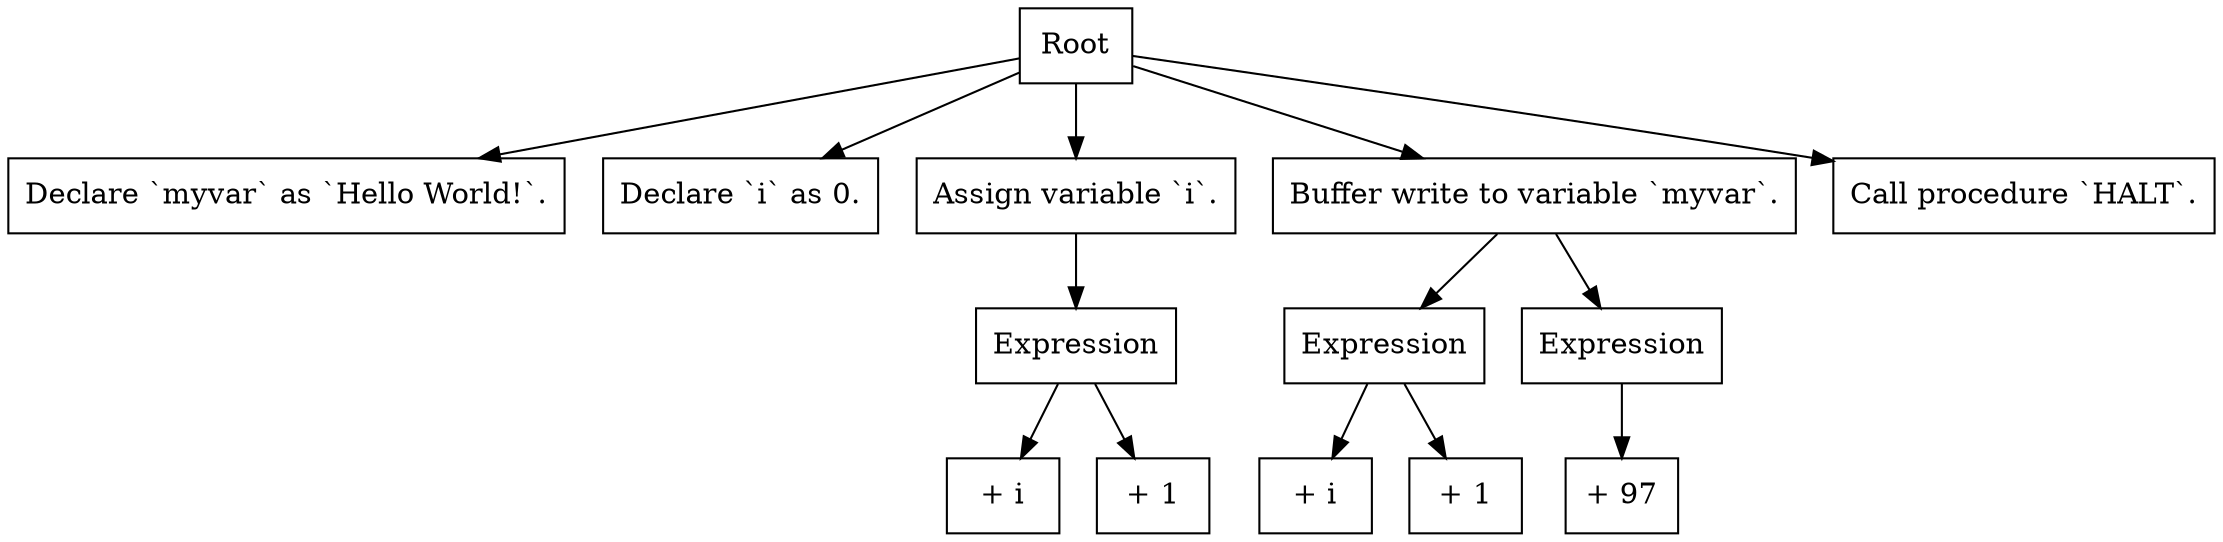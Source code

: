 digraph ast {
    "0" [label="Root", shape=box];
    "0_0" [label="Declare `myvar` as `Hello World!`.", shape=box];
    "0" -> "0_0";
    "0_1" [label="Declare `i` as 0.", shape=box];
    "0" -> "0_1";
    "0_2" [label="Assign variable `i`.", shape=box];
    "0_2_0" [label="Expression", shape=box];
    "0_2_0_0" [label="+ i", shape=box];
    "0_2_0" -> "0_2_0_0";
    "0_2_0_1" [label="+ 1", shape=box];
    "0_2_0" -> "0_2_0_1";
    "0_2" -> "0_2_0";
    "0" -> "0_2";
    "0_3" [label="Buffer write to variable `myvar`.", shape=box];
    "0_3_0" [label="Expression", shape=box];
    "0_3_0_0" [label="+ i", shape=box];
    "0_3_0" -> "0_3_0_0";
    "0_3_0_1" [label="+ 1", shape=box];
    "0_3_0" -> "0_3_0_1";
    "0_3" -> "0_3_0";
    "0_3_1" [label="Expression", shape=box];
    "0_3_1_0" [label="+ 97", shape=box];
    "0_3_1" -> "0_3_1_0";
    "0_3" -> "0_3_1";
    "0" -> "0_3";
    "0_4" [label="Call procedure `HALT`.", shape=box];
    "0" -> "0_4";
}
